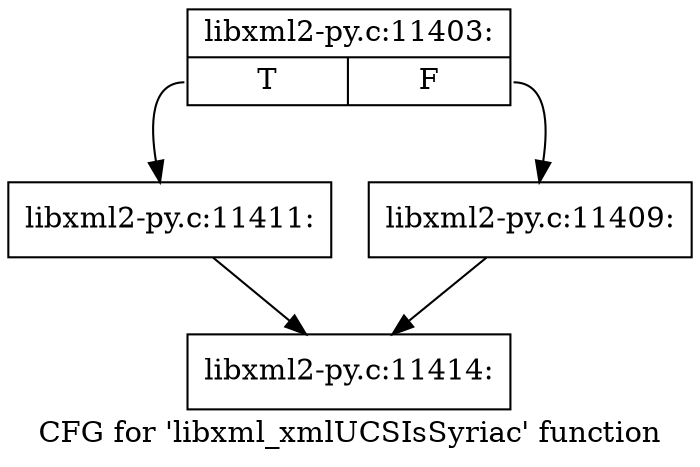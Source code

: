 digraph "CFG for 'libxml_xmlUCSIsSyriac' function" {
	label="CFG for 'libxml_xmlUCSIsSyriac' function";

	Node0x4642000 [shape=record,label="{libxml2-py.c:11403:|{<s0>T|<s1>F}}"];
	Node0x4642000:s0 -> Node0x464ba00;
	Node0x4642000:s1 -> Node0x464b9b0;
	Node0x464b9b0 [shape=record,label="{libxml2-py.c:11409:}"];
	Node0x464b9b0 -> Node0x4642610;
	Node0x464ba00 [shape=record,label="{libxml2-py.c:11411:}"];
	Node0x464ba00 -> Node0x4642610;
	Node0x4642610 [shape=record,label="{libxml2-py.c:11414:}"];
}
